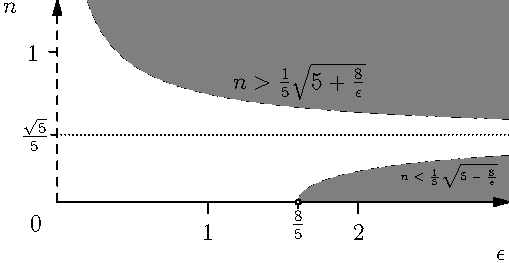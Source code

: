 import graph;

size(9cm,9cm);

real y0 = sqrt(5)/5;
real x0 = 8/5;

real n0_major(real epsilon) {return sqrt(5+8/epsilon)/5;}
real n0_minor(real epsilon) {return sqrt(5-8/epsilon)/5;}

guide g_major = graph(n0_major, 0.2, 3);
guide g_minor = graph(n0_minor, x0 , 3);
path  g_asy   = (0,y0)--(3,y0);

path above = (0.2, n0_major(0.2))--g_major--(3, n0_major(3))--(3, n0_major(0.2))--cycle;
path under = (x0, n0_minor(x0))--g_minor--(3, n0_minor(3))--(3, 0)--cycle;


draw("$n>\frac15\sqrt{5+\frac8\epsilon}$", g_major, (0.2,0.67)   , dashed);
draw("\tiny$n<\frac15\sqrt{5-\frac8\epsilon}$", g_minor, (0.2, -0.15), dashed);
draw(g_asy, dotted);

fill(under, gray);
fill(above, gray);

real[] xs = {1, 2};
real[] ys = {1};


string xlabels(real x) {return abs(x-8/5)<0.1 ? "$\frac85$" : string(x);}
string ylabels(real y) {return abs(y-sqrt(1/5))<0.1 ? "$\frac15\sqrt5$" : string(y);}

xaxis("$\epsilon$", YZero(false),         RightTicks(xs), Arrow, true);
yaxis("$n$"       , XZero(false), dashed, LeftTicks (xs), Arrow, true);

xtick("$\frac85$"       , x0, N, -3);
ytick("$\frac{\sqrt5}5$", y0, E, -3);

dot((x0, 0), Fill(rgb(255,255,255)));

label("0", 0.2*SW);
